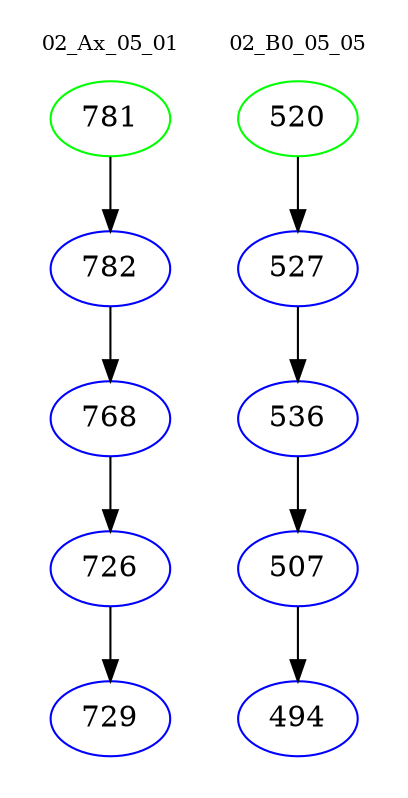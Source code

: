 digraph{
subgraph cluster_0 {
color = white
label = "02_Ax_05_01";
fontsize=10;
T0_781 [label="781", color="green"]
T0_781 -> T0_782 [color="black"]
T0_782 [label="782", color="blue"]
T0_782 -> T0_768 [color="black"]
T0_768 [label="768", color="blue"]
T0_768 -> T0_726 [color="black"]
T0_726 [label="726", color="blue"]
T0_726 -> T0_729 [color="black"]
T0_729 [label="729", color="blue"]
}
subgraph cluster_1 {
color = white
label = "02_B0_05_05";
fontsize=10;
T1_520 [label="520", color="green"]
T1_520 -> T1_527 [color="black"]
T1_527 [label="527", color="blue"]
T1_527 -> T1_536 [color="black"]
T1_536 [label="536", color="blue"]
T1_536 -> T1_507 [color="black"]
T1_507 [label="507", color="blue"]
T1_507 -> T1_494 [color="black"]
T1_494 [label="494", color="blue"]
}
}
